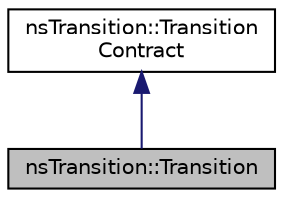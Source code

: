 digraph "nsTransition::Transition"
{
 // LATEX_PDF_SIZE
  edge [fontname="Helvetica",fontsize="10",labelfontname="Helvetica",labelfontsize="10"];
  node [fontname="Helvetica",fontsize="10",shape=record];
  Node1 [label="nsTransition::Transition",height=0.2,width=0.4,color="black", fillcolor="grey75", style="filled", fontcolor="black",tooltip="Une classe représentant un TransitionContract en cours de lecture."];
  Node2 -> Node1 [dir="back",color="midnightblue",fontsize="10",style="solid",fontname="Helvetica"];
  Node2 [label="nsTransition::Transition\lContract",height=0.2,width=0.4,color="black", fillcolor="white", style="filled",URL="$classns_transition_1_1_transition_contract.html",tooltip="Une classe contenant des paramètres pour créer une transition."];
}
